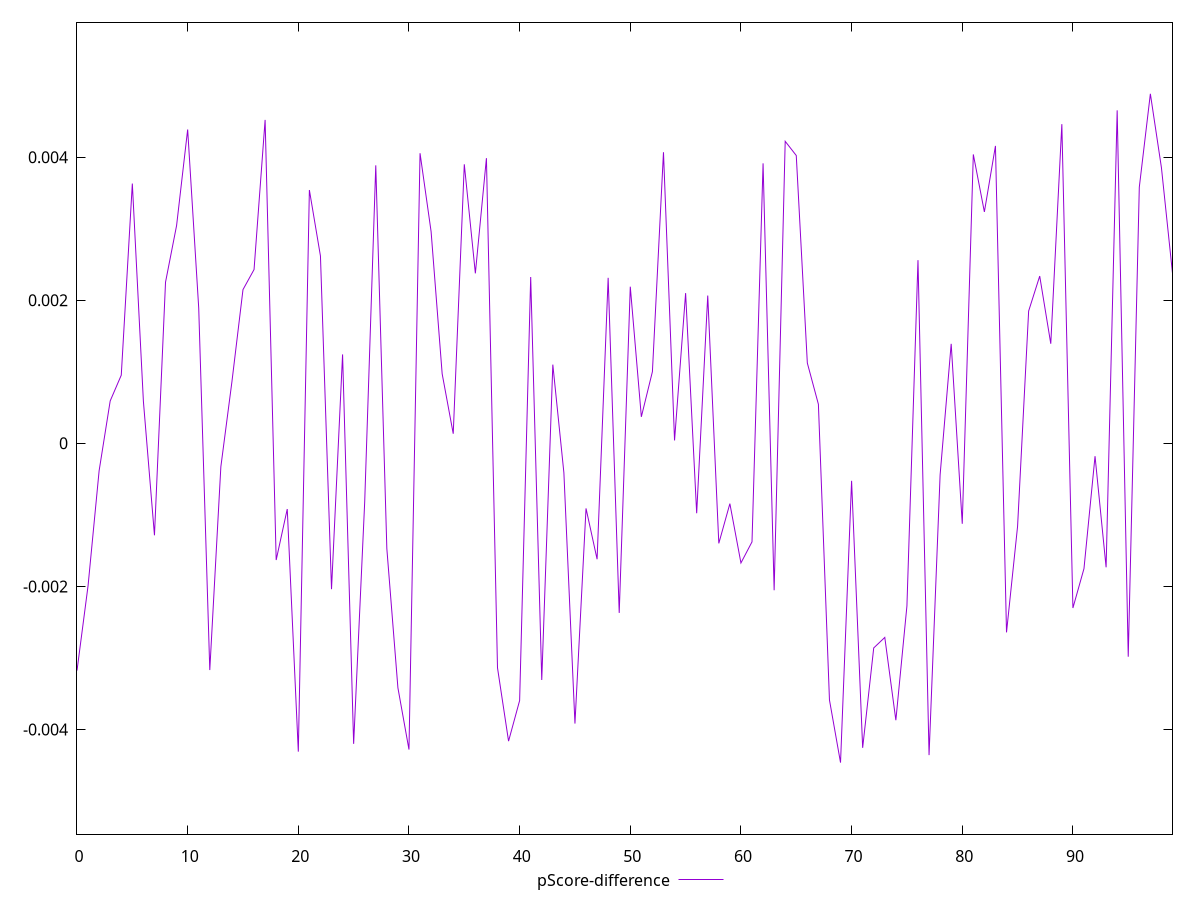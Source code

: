 reset

$pScoreDifference <<EOF
0 -0.003176919304769099
1 -0.0019897704709639363
2 -0.0003817818866562739
3 0.0005935147678082231
4 0.000953468079581854
5 0.0036326255209836456
6 0.0005881789513132452
7 -0.0012852148512667583
8 0.002253665724697762
9 0.0030458855193544743
10 0.004388155788910497
11 0.0018916431474287343
12 -0.003169287374810592
13 -0.00032648390391309956
14 0.0008615969256886569
15 0.0021497770719994813
16 0.002430546727865135
17 0.0045226360402685906
18 -0.0016311626277998315
19 -0.000918377231910128
20 -0.004310546032853635
21 0.0035422828767410763
22 0.00262014057877602
23 -0.0020391486668571712
24 0.0012435753826257612
25 -0.004201453716269565
26 -0.000816946364871618
27 0.003886940263132632
28 -0.0014719312484573477
29 -0.003417588503846103
30 -0.004281236149345391
31 0.004056814941786446
32 0.002960551412069634
33 0.0009724487709262819
34 0.0001347810089135093
35 0.0039021156439633664
36 0.0023773127194959276
37 0.003988048582931447
38 -0.0031381181204630515
39 -0.00416346752724317
40 -0.0035959792200105367
41 0.0023260721489876124
42 -0.0033081106643646496
43 0.0011012713383340422
44 -0.00041165045815994006
45 -0.003917530549130688
46 -0.0009094403588651989
47 -0.0016197773665381776
48 0.0023147730868749994
49 -0.0023711859128503487
50 0.0021905302962061945
51 0.00037100393338274085
52 0.001002622391056307
53 0.004071179408362768
54 0.00004109979227795435
55 0.0021007153092997832
56 -0.000976753529897234
57 0.00206644718518334
58 -0.0013982969318703242
59 -0.0008427314137943176
60 -0.001672255341770068
61 -0.001377332555832611
62 0.003915190432329685
63 -0.002053687176461705
64 0.004223354615663588
65 0.004024940687882617
66 0.001123380254043349
67 0.0005469812730016788
68 -0.0035877484864541564
69 -0.004463784681530192
70 -0.000523796830333767
71 -0.004256891962702736
72 -0.002860126994092882
73 -0.002713320020783172
74 -0.0038710596823345877
75 -0.002273782267715685
76 0.0025620962162644645
77 -0.004359237968881269
78 -0.0004405307365095146
79 0.0013919706161769074
80 -0.0011240692955748477
81 0.004040226305794037
82 0.0032364312385461114
83 0.004159206613323918
84 -0.0026429027364012203
85 -0.0011601936030527504
86 0.0018503394224065328
87 0.002339051244246826
88 0.0013931624574837764
89 0.004463099949358673
90 -0.0023018478736480663
91 -0.0017515859613210782
92 -0.00017954138326081726
93 -0.0017330634622034768
94 0.004656074418617817
95 -0.0029834667064628784
96 0.0035819909503136405
97 0.004887587726616571
98 0.0038545988847038526
99 0.0023782792700458577
EOF

set key outside below
set xrange [0:99]
set yrange [-0.005463784681530192:0.005887587726616571]
set trange [-0.005463784681530192:0.005887587726616571]
set terminal svg size 640, 500 enhanced background rgb 'white'
set output "reports/report_00031_2021-02-24T23-18-18.084Z/speed-index/samples/music/pScore-difference/values.svg"

plot $pScoreDifference title "pScore-difference" with line

reset
